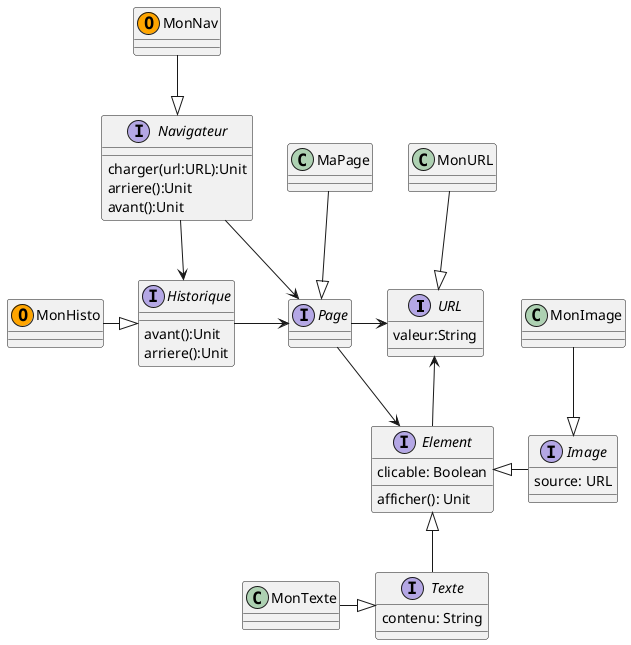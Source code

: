 /* Display with Alt-D */
@startuml Navigateur
interface URL{
	valeur:String
}

interface Element{
  clicable: Boolean
  afficher(): Unit
}

URL <--  Element
interface Image{
	source: URL
}
interface Texte{
	contenu: String
}

Element <|- Image
Element <|-- Texte

interface Page
Page -> Element
Page -> URL

interface Navigateur{
	charger(url:URL):Unit
	arriere():Unit
	avant():Unit
}

interface Historique{
	avant():Unit
	arriere():Unit
}

Historique -> Page

Navigateur --> Historique
Navigateur --> Page

class MonNav <<(O,Orange)>>
class MonHisto <<(O,Orange)>>

MonNav --|> Navigateur
MonHisto -|>Historique 
MaPage --|> Page
MonURL --|> URL
MonImage --|> Image
MonTexte -|> Texte

@enduml